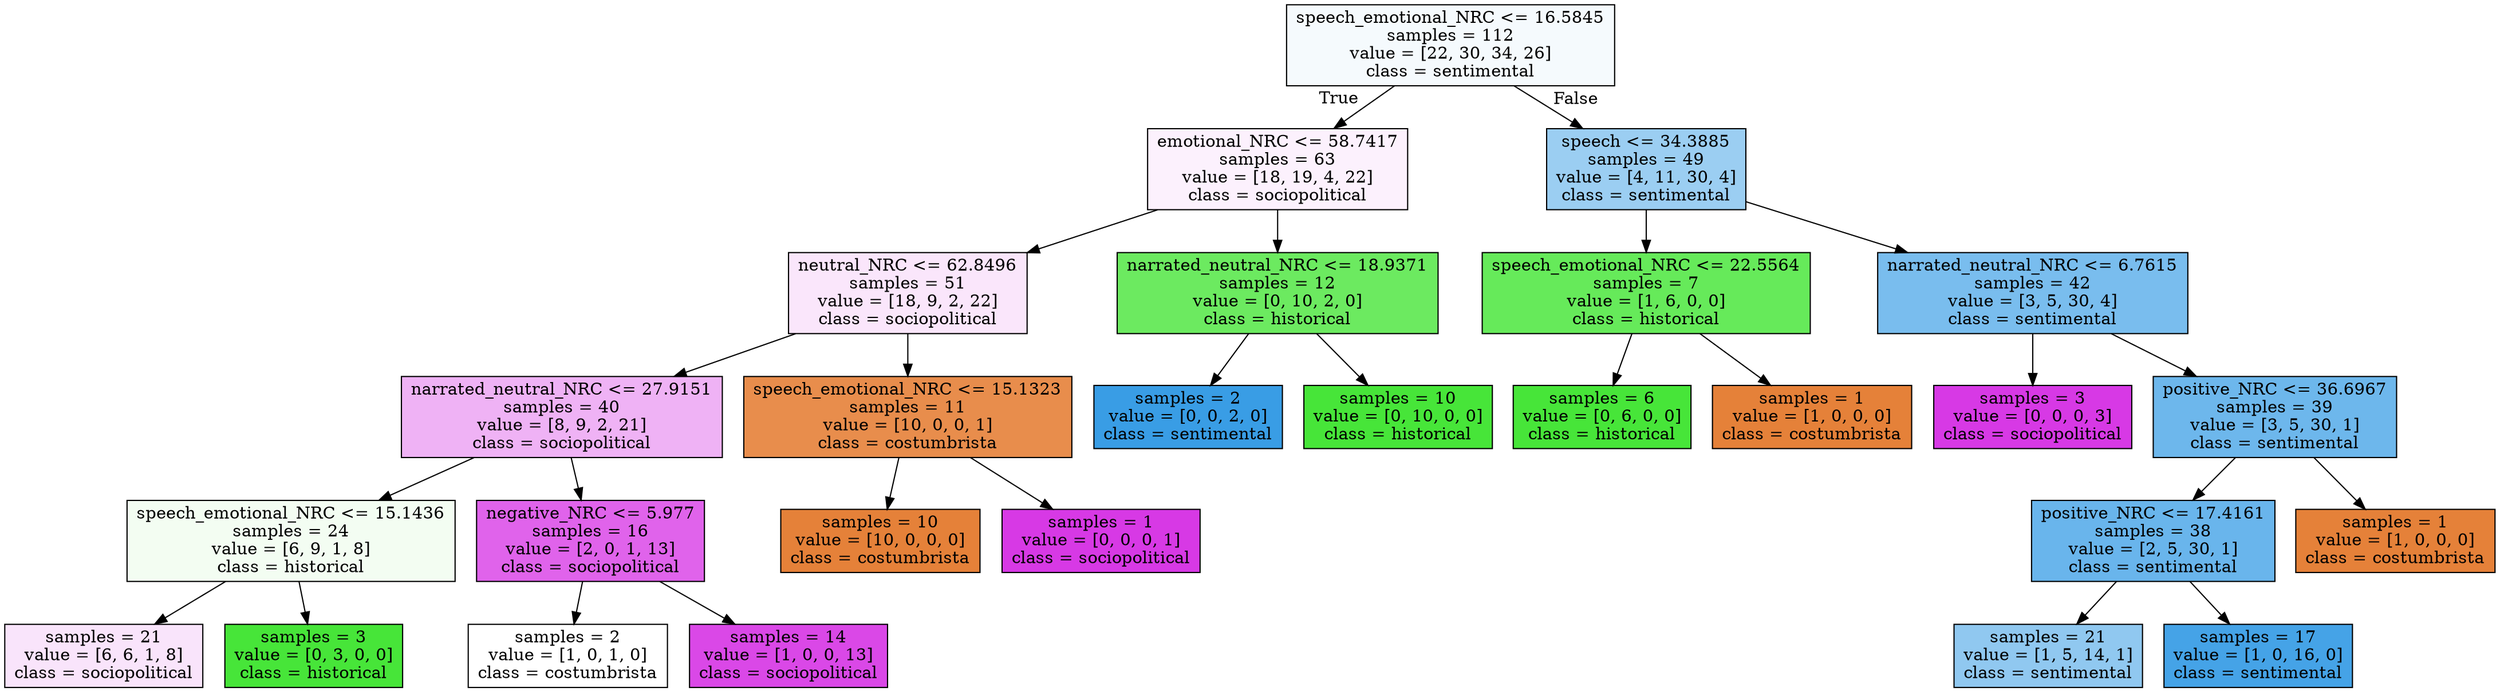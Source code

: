 digraph Tree {
node [shape=box, style="filled", color="black"] ;
0 [label="speech_emotional_NRC <= 16.5845\nsamples = 112\nvalue = [22, 30, 34, 26]\nclass = sentimental", fillcolor="#399de50c"] ;
1 [label="emotional_NRC <= 58.7417\nsamples = 63\nvalue = [18, 19, 4, 22]\nclass = sociopolitical", fillcolor="#d739e511"] ;
0 -> 1 [labeldistance=2.5, labelangle=45, headlabel="True"] ;
2 [label="neutral_NRC <= 62.8496\nsamples = 51\nvalue = [18, 9, 2, 22]\nclass = sociopolitical", fillcolor="#d739e51f"] ;
1 -> 2 ;
3 [label="narrated_neutral_NRC <= 27.9151\nsamples = 40\nvalue = [8, 9, 2, 21]\nclass = sociopolitical", fillcolor="#d739e563"] ;
2 -> 3 ;
4 [label="speech_emotional_NRC <= 15.1436\nsamples = 24\nvalue = [6, 9, 1, 8]\nclass = historical", fillcolor="#47e53910"] ;
3 -> 4 ;
5 [label="samples = 21\nvalue = [6, 6, 1, 8]\nclass = sociopolitical", fillcolor="#d739e522"] ;
4 -> 5 ;
6 [label="samples = 3\nvalue = [0, 3, 0, 0]\nclass = historical", fillcolor="#47e539ff"] ;
4 -> 6 ;
7 [label="negative_NRC <= 5.977\nsamples = 16\nvalue = [2, 0, 1, 13]\nclass = sociopolitical", fillcolor="#d739e5c8"] ;
3 -> 7 ;
8 [label="samples = 2\nvalue = [1, 0, 1, 0]\nclass = costumbrista", fillcolor="#e5813900"] ;
7 -> 8 ;
9 [label="samples = 14\nvalue = [1, 0, 0, 13]\nclass = sociopolitical", fillcolor="#d739e5eb"] ;
7 -> 9 ;
10 [label="speech_emotional_NRC <= 15.1323\nsamples = 11\nvalue = [10, 0, 0, 1]\nclass = costumbrista", fillcolor="#e58139e6"] ;
2 -> 10 ;
11 [label="samples = 10\nvalue = [10, 0, 0, 0]\nclass = costumbrista", fillcolor="#e58139ff"] ;
10 -> 11 ;
12 [label="samples = 1\nvalue = [0, 0, 0, 1]\nclass = sociopolitical", fillcolor="#d739e5ff"] ;
10 -> 12 ;
13 [label="narrated_neutral_NRC <= 18.9371\nsamples = 12\nvalue = [0, 10, 2, 0]\nclass = historical", fillcolor="#47e539cc"] ;
1 -> 13 ;
14 [label="samples = 2\nvalue = [0, 0, 2, 0]\nclass = sentimental", fillcolor="#399de5ff"] ;
13 -> 14 ;
15 [label="samples = 10\nvalue = [0, 10, 0, 0]\nclass = historical", fillcolor="#47e539ff"] ;
13 -> 15 ;
16 [label="speech <= 34.3885\nsamples = 49\nvalue = [4, 11, 30, 4]\nclass = sentimental", fillcolor="#399de580"] ;
0 -> 16 [labeldistance=2.5, labelangle=-45, headlabel="False"] ;
17 [label="speech_emotional_NRC <= 22.5564\nsamples = 7\nvalue = [1, 6, 0, 0]\nclass = historical", fillcolor="#47e539d4"] ;
16 -> 17 ;
18 [label="samples = 6\nvalue = [0, 6, 0, 0]\nclass = historical", fillcolor="#47e539ff"] ;
17 -> 18 ;
19 [label="samples = 1\nvalue = [1, 0, 0, 0]\nclass = costumbrista", fillcolor="#e58139ff"] ;
17 -> 19 ;
20 [label="narrated_neutral_NRC <= 6.7615\nsamples = 42\nvalue = [3, 5, 30, 4]\nclass = sentimental", fillcolor="#399de5ac"] ;
16 -> 20 ;
21 [label="samples = 3\nvalue = [0, 0, 0, 3]\nclass = sociopolitical", fillcolor="#d739e5ff"] ;
20 -> 21 ;
22 [label="positive_NRC <= 36.6967\nsamples = 39\nvalue = [3, 5, 30, 1]\nclass = sentimental", fillcolor="#399de5bc"] ;
20 -> 22 ;
23 [label="positive_NRC <= 17.4161\nsamples = 38\nvalue = [2, 5, 30, 1]\nclass = sentimental", fillcolor="#399de5c1"] ;
22 -> 23 ;
24 [label="samples = 21\nvalue = [1, 5, 14, 1]\nclass = sentimental", fillcolor="#399de58f"] ;
23 -> 24 ;
25 [label="samples = 17\nvalue = [1, 0, 16, 0]\nclass = sentimental", fillcolor="#399de5ef"] ;
23 -> 25 ;
26 [label="samples = 1\nvalue = [1, 0, 0, 0]\nclass = costumbrista", fillcolor="#e58139ff"] ;
22 -> 26 ;
}
